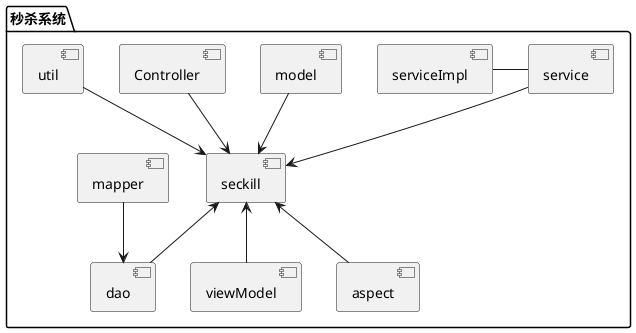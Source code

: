 @startuml
/'
package "Some Group" {
HTTP - [First Component]
[Another Component]
}

package "Other Groups" {
FTP - [Second Component]

[First Component] --> FTP
}'/

package "秒杀系统"{
[service]-->[seckill]
[seckill]<--[dao]
[model]-->[seckill]
[Controller]-->[seckill]
[util]-->[seckill]
[mapper]-->[dao]
/'[seckill]<--[serviceImpl]'/
[seckill]<--[viewModel]
[seckill]<--[aspect]
[serviceImpl]-service
}

@enduml